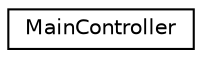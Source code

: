 digraph "Graphical Class Hierarchy"
{
 // INTERACTIVE_SVG=YES
  edge [fontname="Helvetica",fontsize="10",labelfontname="Helvetica",labelfontsize="10"];
  node [fontname="Helvetica",fontsize="10",shape=record];
  rankdir="LR";
  Node1 [label="MainController",height=0.2,width=0.4,color="black", fillcolor="white", style="filled",URL="$da/d5b/class_action_rpg_kit_1_1_main_controller.xhtml",tooltip="Main Controller overseeing the Game."];
}
